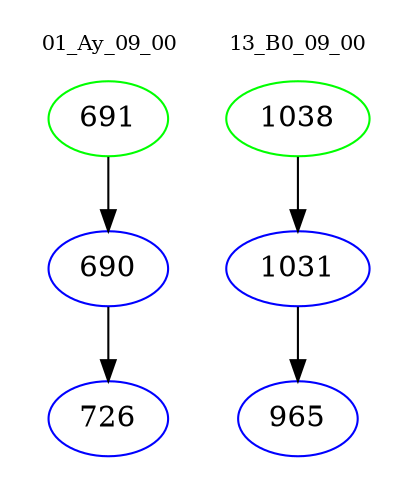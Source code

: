 digraph{
subgraph cluster_0 {
color = white
label = "01_Ay_09_00";
fontsize=10;
T0_691 [label="691", color="green"]
T0_691 -> T0_690 [color="black"]
T0_690 [label="690", color="blue"]
T0_690 -> T0_726 [color="black"]
T0_726 [label="726", color="blue"]
}
subgraph cluster_1 {
color = white
label = "13_B0_09_00";
fontsize=10;
T1_1038 [label="1038", color="green"]
T1_1038 -> T1_1031 [color="black"]
T1_1031 [label="1031", color="blue"]
T1_1031 -> T1_965 [color="black"]
T1_965 [label="965", color="blue"]
}
}
